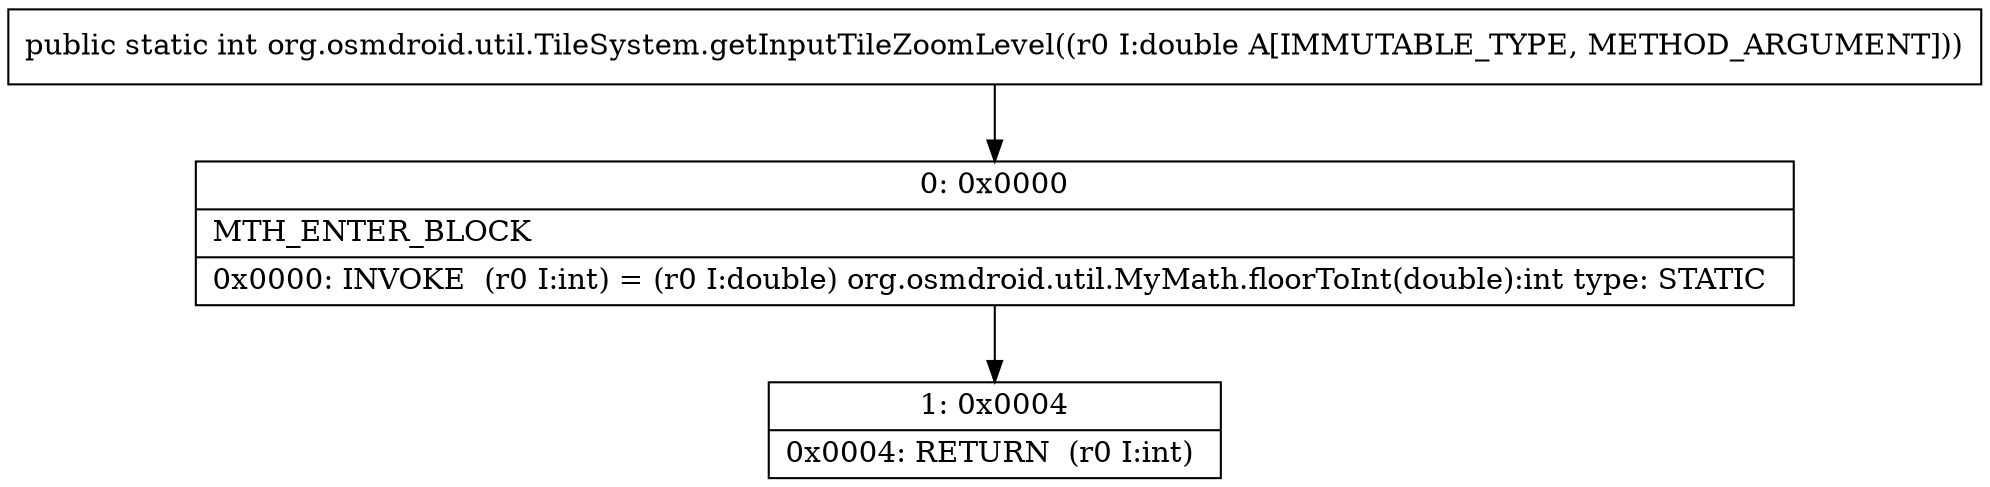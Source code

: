 digraph "CFG fororg.osmdroid.util.TileSystem.getInputTileZoomLevel(D)I" {
Node_0 [shape=record,label="{0\:\ 0x0000|MTH_ENTER_BLOCK\l|0x0000: INVOKE  (r0 I:int) = (r0 I:double) org.osmdroid.util.MyMath.floorToInt(double):int type: STATIC \l}"];
Node_1 [shape=record,label="{1\:\ 0x0004|0x0004: RETURN  (r0 I:int) \l}"];
MethodNode[shape=record,label="{public static int org.osmdroid.util.TileSystem.getInputTileZoomLevel((r0 I:double A[IMMUTABLE_TYPE, METHOD_ARGUMENT])) }"];
MethodNode -> Node_0;
Node_0 -> Node_1;
}

